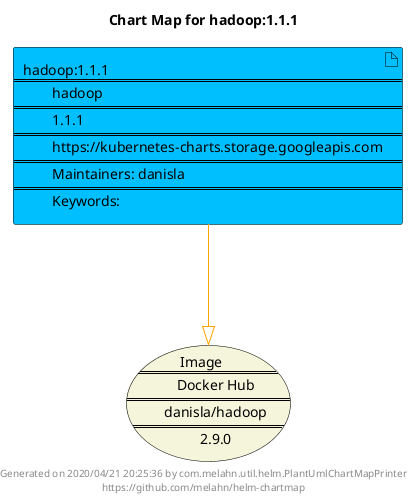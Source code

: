 @startuml
skinparam linetype ortho
skinparam backgroundColor white
skinparam usecaseBorderColor black
skinparam usecaseArrowColor LightSlateGray
skinparam artifactBorderColor black
skinparam artifactArrowColor LightSlateGray

title Chart Map for hadoop:1.1.1

'There is one referenced Helm Chart
artifact "hadoop:1.1.1\n====\n\thadoop\n====\n\t1.1.1\n====\n\thttps://kubernetes-charts.storage.googleapis.com\n====\n\tMaintainers: danisla\n====\n\tKeywords: " as hadoop_1_1_1 #DeepSkyBlue

'There is one referenced Docker Image
usecase "Image\n====\n\tDocker Hub\n====\n\tdanisla/hadoop\n====\n\t2.9.0" as danisla_hadoop_2_9_0 #Beige

'Chart Dependencies
hadoop_1_1_1--[#orange]-|>danisla_hadoop_2_9_0

center footer Generated on 2020/04/21 20:25:36 by com.melahn.util.helm.PlantUmlChartMapPrinter\nhttps://github.com/melahn/helm-chartmap
@enduml
